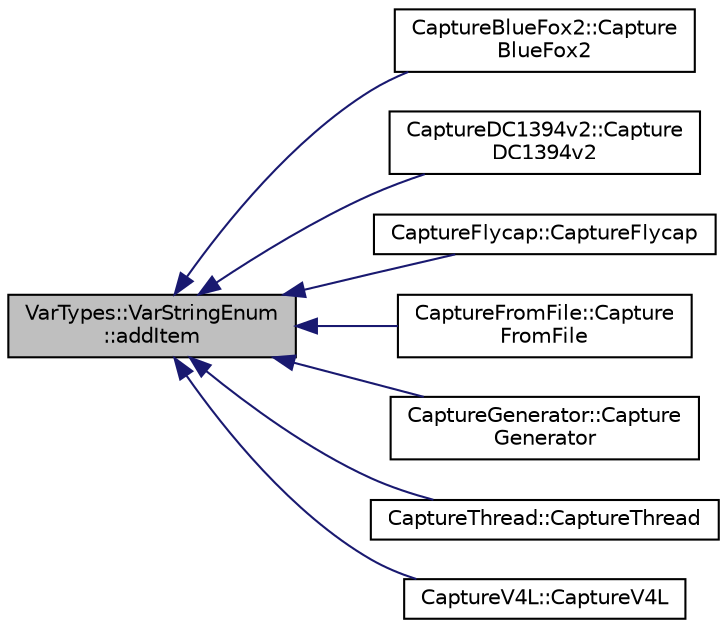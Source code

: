 digraph "VarTypes::VarStringEnum::addItem"
{
 // INTERACTIVE_SVG=YES
  edge [fontname="Helvetica",fontsize="10",labelfontname="Helvetica",labelfontsize="10"];
  node [fontname="Helvetica",fontsize="10",shape=record];
  rankdir="LR";
  Node1 [label="VarTypes::VarStringEnum\l::addItem",height=0.2,width=0.4,color="black", fillcolor="grey75", style="filled", fontcolor="black"];
  Node1 -> Node2 [dir="back",color="midnightblue",fontsize="10",style="solid",fontname="Helvetica"];
  Node2 [label="CaptureBlueFox2::Capture\lBlueFox2",height=0.2,width=0.4,color="black", fillcolor="white", style="filled",URL="$d6/d65/class_capture_blue_fox2.html#af16c29461a9cae00ebf093e2bb9b0c36"];
  Node1 -> Node3 [dir="back",color="midnightblue",fontsize="10",style="solid",fontname="Helvetica"];
  Node3 [label="CaptureDC1394v2::Capture\lDC1394v2",height=0.2,width=0.4,color="black", fillcolor="white", style="filled",URL="$d9/db2/class_capture_d_c1394v2.html#afc4a4932dd688dcbf070324ed3df3f93"];
  Node1 -> Node4 [dir="back",color="midnightblue",fontsize="10",style="solid",fontname="Helvetica"];
  Node4 [label="CaptureFlycap::CaptureFlycap",height=0.2,width=0.4,color="black", fillcolor="white", style="filled",URL="$d0/de8/class_capture_flycap.html#aa1c4dd54baba8f63b4e5a707f08a05b4"];
  Node1 -> Node5 [dir="back",color="midnightblue",fontsize="10",style="solid",fontname="Helvetica"];
  Node5 [label="CaptureFromFile::Capture\lFromFile",height=0.2,width=0.4,color="black", fillcolor="white", style="filled",URL="$d7/d6f/class_capture_from_file.html#a1209981ab8cb028f8d2158f1fdf9a218"];
  Node1 -> Node6 [dir="back",color="midnightblue",fontsize="10",style="solid",fontname="Helvetica"];
  Node6 [label="CaptureGenerator::Capture\lGenerator",height=0.2,width=0.4,color="black", fillcolor="white", style="filled",URL="$d8/d4a/class_capture_generator.html#a44b139dddfa592d77f3467d536070a73"];
  Node1 -> Node7 [dir="back",color="midnightblue",fontsize="10",style="solid",fontname="Helvetica"];
  Node7 [label="CaptureThread::CaptureThread",height=0.2,width=0.4,color="black", fillcolor="white", style="filled",URL="$d6/de9/class_capture_thread.html#aad604ec4cc78ec3acfe803f268a5aa93"];
  Node1 -> Node8 [dir="back",color="midnightblue",fontsize="10",style="solid",fontname="Helvetica"];
  Node8 [label="CaptureV4L::CaptureV4L",height=0.2,width=0.4,color="black", fillcolor="white", style="filled",URL="$d8/d36/class_capture_v4_l.html#a60e140b264be90f6029fc874c57cb6b1"];
}
